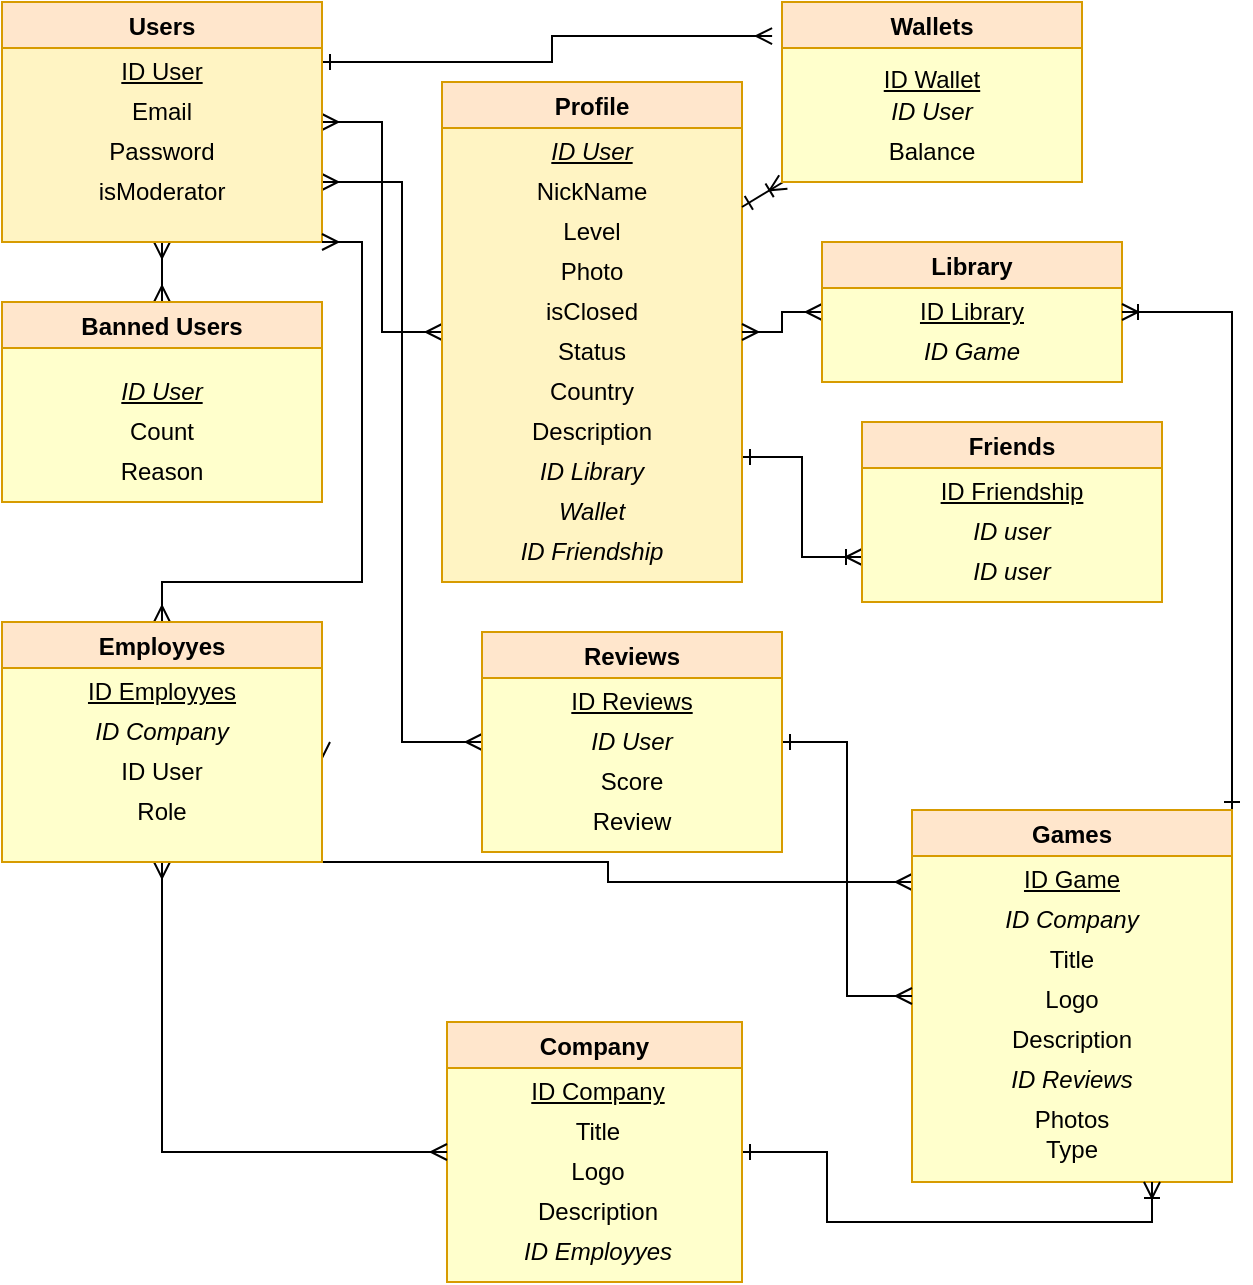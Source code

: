 <mxfile version="16.6.1" type="device"><diagram id="BhYDjsS8FPJy81fBwAph" name="Page-1"><mxGraphModel dx="1422" dy="790" grid="1" gridSize="10" guides="1" tooltips="1" connect="1" arrows="1" fold="1" page="1" pageScale="1" pageWidth="1169" pageHeight="827" math="0" shadow="0"><root><mxCell id="0"/><mxCell id="1" parent="0"/><mxCell id="8bhaO2wEiCHxpAcUUxNl-18" style="edgeStyle=orthogonalEdgeStyle;rounded=0;orthogonalLoop=1;jettySize=auto;html=1;entryX=0;entryY=0.5;entryDx=0;entryDy=0;startArrow=ERmany;startFill=0;endArrow=ERmany;endFill=0;" edge="1" parent="1" source="8bhaO2wEiCHxpAcUUxNl-1" target="8bhaO2wEiCHxpAcUUxNl-9"><mxGeometry relative="1" as="geometry"/></mxCell><mxCell id="8bhaO2wEiCHxpAcUUxNl-23" style="edgeStyle=orthogonalEdgeStyle;rounded=0;orthogonalLoop=1;jettySize=auto;html=1;entryX=0.5;entryY=0;entryDx=0;entryDy=0;startArrow=ERmany;startFill=0;endArrow=ERmany;endFill=0;" edge="1" parent="1" source="8bhaO2wEiCHxpAcUUxNl-1" target="8bhaO2wEiCHxpAcUUxNl-19"><mxGeometry relative="1" as="geometry"/></mxCell><mxCell id="8bhaO2wEiCHxpAcUUxNl-62" style="edgeStyle=orthogonalEdgeStyle;rounded=0;orthogonalLoop=1;jettySize=auto;html=1;exitX=1;exitY=0.75;exitDx=0;exitDy=0;entryX=0;entryY=0.5;entryDx=0;entryDy=0;startArrow=ERmany;startFill=0;endArrow=ERmany;endFill=0;" edge="1" parent="1" source="8bhaO2wEiCHxpAcUUxNl-1" target="8bhaO2wEiCHxpAcUUxNl-56"><mxGeometry relative="1" as="geometry"/></mxCell><mxCell id="8bhaO2wEiCHxpAcUUxNl-71" style="edgeStyle=orthogonalEdgeStyle;rounded=0;orthogonalLoop=1;jettySize=auto;html=1;exitX=1;exitY=0.25;exitDx=0;exitDy=0;entryX=-0.033;entryY=0.189;entryDx=0;entryDy=0;entryPerimeter=0;startArrow=ERone;startFill=0;endArrow=ERmany;endFill=0;" edge="1" parent="1" source="8bhaO2wEiCHxpAcUUxNl-1" target="8bhaO2wEiCHxpAcUUxNl-65"><mxGeometry relative="1" as="geometry"/></mxCell><mxCell id="8bhaO2wEiCHxpAcUUxNl-1" value="Users" style="swimlane;fillColor=#FFE6CC;strokeColor=#D79B00;swimlaneFillColor=#FFF4C3;" vertex="1" parent="1"><mxGeometry x="20" y="10" width="160" height="120" as="geometry"/></mxCell><mxCell id="8bhaO2wEiCHxpAcUUxNl-2" value="ID User" style="text;html=1;strokeColor=none;fillColor=none;align=center;verticalAlign=middle;whiteSpace=wrap;rounded=0;fontStyle=4" vertex="1" parent="8bhaO2wEiCHxpAcUUxNl-1"><mxGeometry x="50" y="20" width="60" height="30" as="geometry"/></mxCell><mxCell id="8bhaO2wEiCHxpAcUUxNl-5" value="Email" style="text;html=1;strokeColor=none;fillColor=none;align=center;verticalAlign=middle;whiteSpace=wrap;rounded=0;" vertex="1" parent="8bhaO2wEiCHxpAcUUxNl-1"><mxGeometry x="50" y="40" width="60" height="30" as="geometry"/></mxCell><mxCell id="8bhaO2wEiCHxpAcUUxNl-6" value="Password" style="text;html=1;strokeColor=none;fillColor=none;align=center;verticalAlign=middle;whiteSpace=wrap;rounded=0;" vertex="1" parent="8bhaO2wEiCHxpAcUUxNl-1"><mxGeometry x="50" y="60" width="60" height="30" as="geometry"/></mxCell><mxCell id="8bhaO2wEiCHxpAcUUxNl-7" value="isModerator" style="text;html=1;strokeColor=none;fillColor=none;align=center;verticalAlign=middle;whiteSpace=wrap;rounded=0;" vertex="1" parent="8bhaO2wEiCHxpAcUUxNl-1"><mxGeometry x="50" y="80" width="60" height="30" as="geometry"/></mxCell><mxCell id="8bhaO2wEiCHxpAcUUxNl-79" style="edgeStyle=orthogonalEdgeStyle;rounded=0;orthogonalLoop=1;jettySize=auto;html=1;exitX=1;exitY=0.75;exitDx=0;exitDy=0;entryX=0;entryY=0.75;entryDx=0;entryDy=0;startArrow=ERone;startFill=0;endArrow=ERoneToMany;endFill=0;" edge="1" parent="1" source="8bhaO2wEiCHxpAcUUxNl-9" target="8bhaO2wEiCHxpAcUUxNl-74"><mxGeometry relative="1" as="geometry"/></mxCell><mxCell id="8bhaO2wEiCHxpAcUUxNl-9" value="Profile" style="swimlane;fillColor=#FFE6CC;swimlaneFillColor=#FFF4C3;strokeColor=#D79B00;" vertex="1" parent="1"><mxGeometry x="240" y="50" width="150" height="250" as="geometry"/></mxCell><mxCell id="8bhaO2wEiCHxpAcUUxNl-10" value="ID User" style="text;html=1;strokeColor=none;fillColor=none;align=center;verticalAlign=middle;whiteSpace=wrap;rounded=0;fontStyle=6" vertex="1" parent="8bhaO2wEiCHxpAcUUxNl-9"><mxGeometry x="45" y="20" width="60" height="30" as="geometry"/></mxCell><mxCell id="8bhaO2wEiCHxpAcUUxNl-11" value="NickName" style="text;html=1;strokeColor=none;fillColor=none;align=center;verticalAlign=middle;whiteSpace=wrap;rounded=0;" vertex="1" parent="8bhaO2wEiCHxpAcUUxNl-9"><mxGeometry x="45" y="40" width="60" height="30" as="geometry"/></mxCell><mxCell id="8bhaO2wEiCHxpAcUUxNl-12" value="Level" style="text;html=1;strokeColor=none;fillColor=none;align=center;verticalAlign=middle;whiteSpace=wrap;rounded=0;" vertex="1" parent="8bhaO2wEiCHxpAcUUxNl-9"><mxGeometry x="45" y="60" width="60" height="30" as="geometry"/></mxCell><mxCell id="8bhaO2wEiCHxpAcUUxNl-13" value="Photo" style="text;html=1;strokeColor=none;fillColor=none;align=center;verticalAlign=middle;whiteSpace=wrap;rounded=0;" vertex="1" parent="8bhaO2wEiCHxpAcUUxNl-9"><mxGeometry x="45" y="80" width="60" height="30" as="geometry"/></mxCell><mxCell id="8bhaO2wEiCHxpAcUUxNl-14" value="isClosed" style="text;html=1;strokeColor=none;fillColor=none;align=center;verticalAlign=middle;whiteSpace=wrap;rounded=0;" vertex="1" parent="8bhaO2wEiCHxpAcUUxNl-9"><mxGeometry x="45" y="100" width="60" height="30" as="geometry"/></mxCell><mxCell id="8bhaO2wEiCHxpAcUUxNl-15" value="Status" style="text;html=1;strokeColor=none;fillColor=none;align=center;verticalAlign=middle;whiteSpace=wrap;rounded=0;" vertex="1" parent="8bhaO2wEiCHxpAcUUxNl-9"><mxGeometry x="45" y="120" width="60" height="30" as="geometry"/></mxCell><mxCell id="8bhaO2wEiCHxpAcUUxNl-16" value="Country" style="text;html=1;strokeColor=none;fillColor=none;align=center;verticalAlign=middle;whiteSpace=wrap;rounded=0;" vertex="1" parent="8bhaO2wEiCHxpAcUUxNl-9"><mxGeometry x="45" y="140" width="60" height="30" as="geometry"/></mxCell><mxCell id="8bhaO2wEiCHxpAcUUxNl-17" value="Description" style="text;html=1;strokeColor=none;fillColor=none;align=center;verticalAlign=middle;whiteSpace=wrap;rounded=0;" vertex="1" parent="8bhaO2wEiCHxpAcUUxNl-9"><mxGeometry x="45" y="160" width="60" height="30" as="geometry"/></mxCell><mxCell id="8bhaO2wEiCHxpAcUUxNl-25" value="ID Library" style="text;html=1;strokeColor=none;fillColor=none;align=center;verticalAlign=middle;whiteSpace=wrap;rounded=0;fontStyle=2" vertex="1" parent="8bhaO2wEiCHxpAcUUxNl-9"><mxGeometry x="45" y="180" width="60" height="30" as="geometry"/></mxCell><mxCell id="8bhaO2wEiCHxpAcUUxNl-64" value="Wallet" style="text;html=1;strokeColor=none;fillColor=none;align=center;verticalAlign=middle;whiteSpace=wrap;rounded=0;fontStyle=2" vertex="1" parent="8bhaO2wEiCHxpAcUUxNl-9"><mxGeometry x="45" y="200" width="60" height="30" as="geometry"/></mxCell><mxCell id="8bhaO2wEiCHxpAcUUxNl-81" value="ID Friendship" style="text;html=1;strokeColor=none;fillColor=none;align=center;verticalAlign=middle;whiteSpace=wrap;rounded=0;fontStyle=2" vertex="1" parent="8bhaO2wEiCHxpAcUUxNl-9"><mxGeometry x="25" y="220" width="100" height="30" as="geometry"/></mxCell><mxCell id="8bhaO2wEiCHxpAcUUxNl-19" value="Banned Users" style="swimlane;strokeColor=#D79B00;fillColor=#FFE6CC;swimlaneFillColor=#FFFFCC;" vertex="1" parent="1"><mxGeometry x="20" y="160" width="160" height="100" as="geometry"/></mxCell><mxCell id="8bhaO2wEiCHxpAcUUxNl-20" value="ID User" style="text;html=1;strokeColor=none;fillColor=none;align=center;verticalAlign=middle;whiteSpace=wrap;rounded=0;fontStyle=6" vertex="1" parent="8bhaO2wEiCHxpAcUUxNl-19"><mxGeometry x="50" y="30" width="60" height="30" as="geometry"/></mxCell><mxCell id="8bhaO2wEiCHxpAcUUxNl-21" value="Count" style="text;html=1;strokeColor=none;fillColor=none;align=center;verticalAlign=middle;whiteSpace=wrap;rounded=0;" vertex="1" parent="8bhaO2wEiCHxpAcUUxNl-19"><mxGeometry x="50" y="50" width="60" height="30" as="geometry"/></mxCell><mxCell id="8bhaO2wEiCHxpAcUUxNl-22" value="Reason" style="text;html=1;strokeColor=none;fillColor=none;align=center;verticalAlign=middle;whiteSpace=wrap;rounded=0;" vertex="1" parent="8bhaO2wEiCHxpAcUUxNl-19"><mxGeometry x="50" y="70" width="60" height="30" as="geometry"/></mxCell><mxCell id="8bhaO2wEiCHxpAcUUxNl-29" style="edgeStyle=orthogonalEdgeStyle;rounded=0;orthogonalLoop=1;jettySize=auto;html=1;entryX=1;entryY=0.5;entryDx=0;entryDy=0;startArrow=ERmany;startFill=0;endArrow=ERmany;endFill=0;" edge="1" parent="1" source="8bhaO2wEiCHxpAcUUxNl-26" target="8bhaO2wEiCHxpAcUUxNl-9"><mxGeometry relative="1" as="geometry"/></mxCell><mxCell id="8bhaO2wEiCHxpAcUUxNl-26" value="Library" style="swimlane;strokeColor=#D79B00;fillColor=#FFE6CC;swimlaneFillColor=#FFFFCC;" vertex="1" parent="1"><mxGeometry x="430" y="130" width="150" height="70" as="geometry"/></mxCell><mxCell id="8bhaO2wEiCHxpAcUUxNl-27" value="ID Library" style="text;html=1;strokeColor=none;fillColor=none;align=center;verticalAlign=middle;whiteSpace=wrap;rounded=0;fontStyle=4" vertex="1" parent="8bhaO2wEiCHxpAcUUxNl-26"><mxGeometry x="45" y="20" width="60" height="30" as="geometry"/></mxCell><mxCell id="8bhaO2wEiCHxpAcUUxNl-28" value="ID Game" style="text;html=1;strokeColor=none;fillColor=none;align=center;verticalAlign=middle;whiteSpace=wrap;rounded=0;fontStyle=2" vertex="1" parent="8bhaO2wEiCHxpAcUUxNl-26"><mxGeometry x="45" y="40" width="60" height="30" as="geometry"/></mxCell><mxCell id="8bhaO2wEiCHxpAcUUxNl-54" style="edgeStyle=orthogonalEdgeStyle;rounded=0;orthogonalLoop=1;jettySize=auto;html=1;entryX=1;entryY=0.5;entryDx=0;entryDy=0;startArrow=ERmany;startFill=0;endArrow=ERmany;endFill=0;" edge="1" parent="1" source="8bhaO2wEiCHxpAcUUxNl-30" target="8bhaO2wEiCHxpAcUUxNl-47"><mxGeometry relative="1" as="geometry"><Array as="points"><mxPoint x="545" y="450"/><mxPoint x="323" y="450"/><mxPoint x="323" y="440"/><mxPoint x="180" y="440"/></Array></mxGeometry></mxCell><mxCell id="8bhaO2wEiCHxpAcUUxNl-77" style="edgeStyle=orthogonalEdgeStyle;rounded=0;orthogonalLoop=1;jettySize=auto;html=1;exitX=1;exitY=0;exitDx=0;exitDy=0;entryX=1;entryY=0.5;entryDx=0;entryDy=0;startArrow=ERone;startFill=0;endArrow=ERoneToMany;endFill=0;" edge="1" parent="1" source="8bhaO2wEiCHxpAcUUxNl-30" target="8bhaO2wEiCHxpAcUUxNl-26"><mxGeometry relative="1" as="geometry"/></mxCell><mxCell id="8bhaO2wEiCHxpAcUUxNl-30" value="Games" style="swimlane;strokeColor=#D79B00;fillColor=#FFE6CC;swimlaneFillColor=#FFFFCC;fontStyle=1" vertex="1" parent="1"><mxGeometry x="475" y="414" width="160" height="186" as="geometry"/></mxCell><mxCell id="8bhaO2wEiCHxpAcUUxNl-31" value="ID Game" style="text;html=1;strokeColor=none;fillColor=none;align=center;verticalAlign=middle;whiteSpace=wrap;rounded=0;fontStyle=4" vertex="1" parent="8bhaO2wEiCHxpAcUUxNl-30"><mxGeometry x="50" y="20" width="60" height="30" as="geometry"/></mxCell><mxCell id="8bhaO2wEiCHxpAcUUxNl-33" value="Title" style="text;html=1;strokeColor=none;fillColor=none;align=center;verticalAlign=middle;whiteSpace=wrap;rounded=0;" vertex="1" parent="8bhaO2wEiCHxpAcUUxNl-30"><mxGeometry x="50" y="60" width="60" height="30" as="geometry"/></mxCell><mxCell id="8bhaO2wEiCHxpAcUUxNl-34" value="Description" style="text;html=1;strokeColor=none;fillColor=none;align=center;verticalAlign=middle;whiteSpace=wrap;rounded=0;" vertex="1" parent="8bhaO2wEiCHxpAcUUxNl-30"><mxGeometry x="50" y="100" width="60" height="30" as="geometry"/></mxCell><mxCell id="8bhaO2wEiCHxpAcUUxNl-35" value="Logo" style="text;html=1;strokeColor=none;fillColor=none;align=center;verticalAlign=middle;whiteSpace=wrap;rounded=0;" vertex="1" parent="8bhaO2wEiCHxpAcUUxNl-30"><mxGeometry x="50" y="80" width="60" height="30" as="geometry"/></mxCell><mxCell id="8bhaO2wEiCHxpAcUUxNl-36" value="ID Company" style="text;html=1;strokeColor=none;fillColor=none;align=center;verticalAlign=middle;whiteSpace=wrap;rounded=0;fontStyle=2" vertex="1" parent="8bhaO2wEiCHxpAcUUxNl-30"><mxGeometry x="35" y="40" width="90" height="30" as="geometry"/></mxCell><mxCell id="8bhaO2wEiCHxpAcUUxNl-37" value="ID Reviews" style="text;html=1;strokeColor=none;fillColor=none;align=center;verticalAlign=middle;whiteSpace=wrap;rounded=0;fontStyle=2" vertex="1" parent="8bhaO2wEiCHxpAcUUxNl-30"><mxGeometry x="40" y="120" width="80" height="30" as="geometry"/></mxCell><mxCell id="8bhaO2wEiCHxpAcUUxNl-39" value="Photos" style="text;html=1;strokeColor=none;fillColor=none;align=center;verticalAlign=middle;whiteSpace=wrap;rounded=0;" vertex="1" parent="8bhaO2wEiCHxpAcUUxNl-30"><mxGeometry x="50" y="140" width="60" height="30" as="geometry"/></mxCell><mxCell id="8bhaO2wEiCHxpAcUUxNl-72" value="Type" style="text;html=1;strokeColor=none;fillColor=none;align=center;verticalAlign=middle;whiteSpace=wrap;rounded=0;" vertex="1" parent="8bhaO2wEiCHxpAcUUxNl-30"><mxGeometry x="50" y="155" width="60" height="30" as="geometry"/></mxCell><mxCell id="8bhaO2wEiCHxpAcUUxNl-73" style="edgeStyle=orthogonalEdgeStyle;rounded=0;orthogonalLoop=1;jettySize=auto;html=1;entryX=0.75;entryY=1;entryDx=0;entryDy=0;startArrow=ERone;startFill=0;endArrow=ERoneToMany;endFill=0;" edge="1" parent="1" source="8bhaO2wEiCHxpAcUUxNl-41" target="8bhaO2wEiCHxpAcUUxNl-30"><mxGeometry relative="1" as="geometry"/></mxCell><mxCell id="8bhaO2wEiCHxpAcUUxNl-41" value="Company" style="swimlane;strokeColor=#D79B00;fillColor=#FFE6CC;swimlaneFillColor=#FFFFCC;" vertex="1" parent="1"><mxGeometry x="242.5" y="520" width="147.5" height="130" as="geometry"/></mxCell><mxCell id="8bhaO2wEiCHxpAcUUxNl-42" value="ID Company" style="text;html=1;strokeColor=none;fillColor=none;align=center;verticalAlign=middle;whiteSpace=wrap;rounded=0;fontStyle=4" vertex="1" parent="8bhaO2wEiCHxpAcUUxNl-41"><mxGeometry x="40" y="20" width="70" height="30" as="geometry"/></mxCell><mxCell id="8bhaO2wEiCHxpAcUUxNl-43" value="Title" style="text;html=1;strokeColor=none;fillColor=none;align=center;verticalAlign=middle;whiteSpace=wrap;rounded=0;" vertex="1" parent="8bhaO2wEiCHxpAcUUxNl-41"><mxGeometry x="45" y="40" width="60" height="30" as="geometry"/></mxCell><mxCell id="8bhaO2wEiCHxpAcUUxNl-44" value="Logo" style="text;html=1;strokeColor=none;fillColor=none;align=center;verticalAlign=middle;whiteSpace=wrap;rounded=0;" vertex="1" parent="8bhaO2wEiCHxpAcUUxNl-41"><mxGeometry x="45" y="60" width="60" height="30" as="geometry"/></mxCell><mxCell id="8bhaO2wEiCHxpAcUUxNl-45" value="Description" style="text;html=1;strokeColor=none;fillColor=none;align=center;verticalAlign=middle;whiteSpace=wrap;rounded=0;" vertex="1" parent="8bhaO2wEiCHxpAcUUxNl-41"><mxGeometry x="45" y="80" width="60" height="30" as="geometry"/></mxCell><mxCell id="8bhaO2wEiCHxpAcUUxNl-46" value="ID Employyes" style="text;html=1;strokeColor=none;fillColor=none;align=center;verticalAlign=middle;whiteSpace=wrap;rounded=0;fontStyle=2" vertex="1" parent="8bhaO2wEiCHxpAcUUxNl-41"><mxGeometry x="35" y="100" width="80" height="30" as="geometry"/></mxCell><mxCell id="8bhaO2wEiCHxpAcUUxNl-52" style="edgeStyle=orthogonalEdgeStyle;rounded=0;orthogonalLoop=1;jettySize=auto;html=1;entryX=1;entryY=1;entryDx=0;entryDy=0;startArrow=ERmany;startFill=0;endArrow=ERmany;endFill=0;" edge="1" parent="1" source="8bhaO2wEiCHxpAcUUxNl-47" target="8bhaO2wEiCHxpAcUUxNl-1"><mxGeometry relative="1" as="geometry"><Array as="points"><mxPoint x="200" y="300"/><mxPoint x="200" y="130"/></Array></mxGeometry></mxCell><mxCell id="8bhaO2wEiCHxpAcUUxNl-53" style="edgeStyle=orthogonalEdgeStyle;rounded=0;orthogonalLoop=1;jettySize=auto;html=1;entryX=0;entryY=0.5;entryDx=0;entryDy=0;startArrow=ERmany;startFill=0;endArrow=ERmany;endFill=0;exitX=0.5;exitY=1;exitDx=0;exitDy=0;" edge="1" parent="1" source="8bhaO2wEiCHxpAcUUxNl-47" target="8bhaO2wEiCHxpAcUUxNl-41"><mxGeometry relative="1" as="geometry"/></mxCell><mxCell id="8bhaO2wEiCHxpAcUUxNl-47" value="Employyes" style="swimlane;strokeColor=#D79B00;fillColor=#FFE6CC;swimlaneFillColor=#FFFFCC;" vertex="1" parent="1"><mxGeometry x="20" y="320" width="160" height="120" as="geometry"/></mxCell><mxCell id="8bhaO2wEiCHxpAcUUxNl-48" value="ID Employyes" style="text;html=1;strokeColor=none;fillColor=none;align=center;verticalAlign=middle;whiteSpace=wrap;rounded=0;fontStyle=4" vertex="1" parent="8bhaO2wEiCHxpAcUUxNl-47"><mxGeometry x="35" y="20" width="90" height="30" as="geometry"/></mxCell><mxCell id="8bhaO2wEiCHxpAcUUxNl-49" value="ID Company" style="text;html=1;strokeColor=none;fillColor=none;align=center;verticalAlign=middle;whiteSpace=wrap;rounded=0;fontStyle=2" vertex="1" parent="8bhaO2wEiCHxpAcUUxNl-47"><mxGeometry x="40" y="40" width="80" height="30" as="geometry"/></mxCell><mxCell id="8bhaO2wEiCHxpAcUUxNl-50" value="ID User" style="text;html=1;strokeColor=none;fillColor=none;align=center;verticalAlign=middle;whiteSpace=wrap;rounded=0;" vertex="1" parent="8bhaO2wEiCHxpAcUUxNl-47"><mxGeometry x="50" y="60" width="60" height="30" as="geometry"/></mxCell><mxCell id="8bhaO2wEiCHxpAcUUxNl-51" value="Role" style="text;html=1;strokeColor=none;fillColor=none;align=center;verticalAlign=middle;whiteSpace=wrap;rounded=0;" vertex="1" parent="8bhaO2wEiCHxpAcUUxNl-47"><mxGeometry x="50" y="80" width="60" height="30" as="geometry"/></mxCell><mxCell id="8bhaO2wEiCHxpAcUUxNl-63" style="edgeStyle=orthogonalEdgeStyle;rounded=0;orthogonalLoop=1;jettySize=auto;html=1;entryX=0;entryY=0.5;entryDx=0;entryDy=0;startArrow=ERone;startFill=0;endArrow=ERmany;endFill=0;" edge="1" parent="1" source="8bhaO2wEiCHxpAcUUxNl-56" target="8bhaO2wEiCHxpAcUUxNl-30"><mxGeometry relative="1" as="geometry"/></mxCell><mxCell id="8bhaO2wEiCHxpAcUUxNl-56" value="Reviews" style="swimlane;strokeColor=#D79B00;fillColor=#FFE6CC;swimlaneFillColor=#FFFFCC;" vertex="1" parent="1"><mxGeometry x="260" y="325" width="150" height="110" as="geometry"/></mxCell><mxCell id="8bhaO2wEiCHxpAcUUxNl-57" value="ID Reviews" style="text;html=1;strokeColor=none;fillColor=none;align=center;verticalAlign=middle;whiteSpace=wrap;rounded=0;fontStyle=4" vertex="1" parent="8bhaO2wEiCHxpAcUUxNl-56"><mxGeometry x="35" y="20" width="80" height="30" as="geometry"/></mxCell><mxCell id="8bhaO2wEiCHxpAcUUxNl-58" value="ID User" style="text;html=1;strokeColor=none;fillColor=none;align=center;verticalAlign=middle;whiteSpace=wrap;rounded=0;fontStyle=2" vertex="1" parent="8bhaO2wEiCHxpAcUUxNl-56"><mxGeometry x="45" y="40" width="60" height="30" as="geometry"/></mxCell><mxCell id="8bhaO2wEiCHxpAcUUxNl-59" value="Score" style="text;html=1;strokeColor=none;fillColor=none;align=center;verticalAlign=middle;whiteSpace=wrap;rounded=0;" vertex="1" parent="8bhaO2wEiCHxpAcUUxNl-56"><mxGeometry x="45" y="60" width="60" height="30" as="geometry"/></mxCell><mxCell id="8bhaO2wEiCHxpAcUUxNl-60" value="Review" style="text;html=1;strokeColor=none;fillColor=none;align=center;verticalAlign=middle;whiteSpace=wrap;rounded=0;" vertex="1" parent="8bhaO2wEiCHxpAcUUxNl-56"><mxGeometry x="45" y="80" width="60" height="30" as="geometry"/></mxCell><mxCell id="8bhaO2wEiCHxpAcUUxNl-70" style="rounded=0;orthogonalLoop=1;jettySize=auto;html=1;entryX=1;entryY=0.25;entryDx=0;entryDy=0;startArrow=ERoneToMany;startFill=0;endArrow=ERone;endFill=0;" edge="1" parent="1" source="8bhaO2wEiCHxpAcUUxNl-65" target="8bhaO2wEiCHxpAcUUxNl-9"><mxGeometry relative="1" as="geometry"/></mxCell><mxCell id="8bhaO2wEiCHxpAcUUxNl-65" value="Wallets" style="swimlane;strokeColor=#D79B00;fillColor=#FFE6CC;swimlaneFillColor=#FFFFCC;" vertex="1" parent="1"><mxGeometry x="410" y="10" width="150" height="90" as="geometry"/></mxCell><mxCell id="8bhaO2wEiCHxpAcUUxNl-66" value="ID Wallet" style="text;html=1;strokeColor=none;fillColor=none;align=center;verticalAlign=middle;whiteSpace=wrap;rounded=0;fontStyle=4" vertex="1" parent="8bhaO2wEiCHxpAcUUxNl-65"><mxGeometry x="45" y="24" width="60" height="30" as="geometry"/></mxCell><mxCell id="8bhaO2wEiCHxpAcUUxNl-67" value="ID User" style="text;html=1;strokeColor=none;fillColor=none;align=center;verticalAlign=middle;whiteSpace=wrap;rounded=0;fontStyle=2" vertex="1" parent="8bhaO2wEiCHxpAcUUxNl-65"><mxGeometry x="45" y="40" width="60" height="30" as="geometry"/></mxCell><mxCell id="8bhaO2wEiCHxpAcUUxNl-68" value="Balance" style="text;html=1;strokeColor=none;fillColor=none;align=center;verticalAlign=middle;whiteSpace=wrap;rounded=0;" vertex="1" parent="8bhaO2wEiCHxpAcUUxNl-65"><mxGeometry x="45" y="60" width="60" height="30" as="geometry"/></mxCell><mxCell id="8bhaO2wEiCHxpAcUUxNl-74" value="Friends" style="swimlane;strokeColor=#D79B00;fillColor=#FFE6CC;swimlaneFillColor=#FFFFCC;" vertex="1" parent="1"><mxGeometry x="450" y="220" width="150" height="90" as="geometry"/></mxCell><mxCell id="8bhaO2wEiCHxpAcUUxNl-75" value="ID user" style="text;html=1;strokeColor=none;fillColor=none;align=center;verticalAlign=middle;whiteSpace=wrap;rounded=0;fontStyle=2" vertex="1" parent="8bhaO2wEiCHxpAcUUxNl-74"><mxGeometry x="45" y="40" width="60" height="30" as="geometry"/></mxCell><mxCell id="8bhaO2wEiCHxpAcUUxNl-76" value="ID user" style="text;html=1;strokeColor=none;fillColor=none;align=center;verticalAlign=middle;whiteSpace=wrap;rounded=0;fontStyle=2" vertex="1" parent="8bhaO2wEiCHxpAcUUxNl-74"><mxGeometry x="45" y="60" width="60" height="30" as="geometry"/></mxCell><mxCell id="8bhaO2wEiCHxpAcUUxNl-80" value="ID Friendship" style="text;html=1;strokeColor=none;fillColor=none;align=center;verticalAlign=middle;whiteSpace=wrap;rounded=0;fontStyle=4" vertex="1" parent="8bhaO2wEiCHxpAcUUxNl-74"><mxGeometry x="15" y="20" width="120" height="30" as="geometry"/></mxCell></root></mxGraphModel></diagram></mxfile>